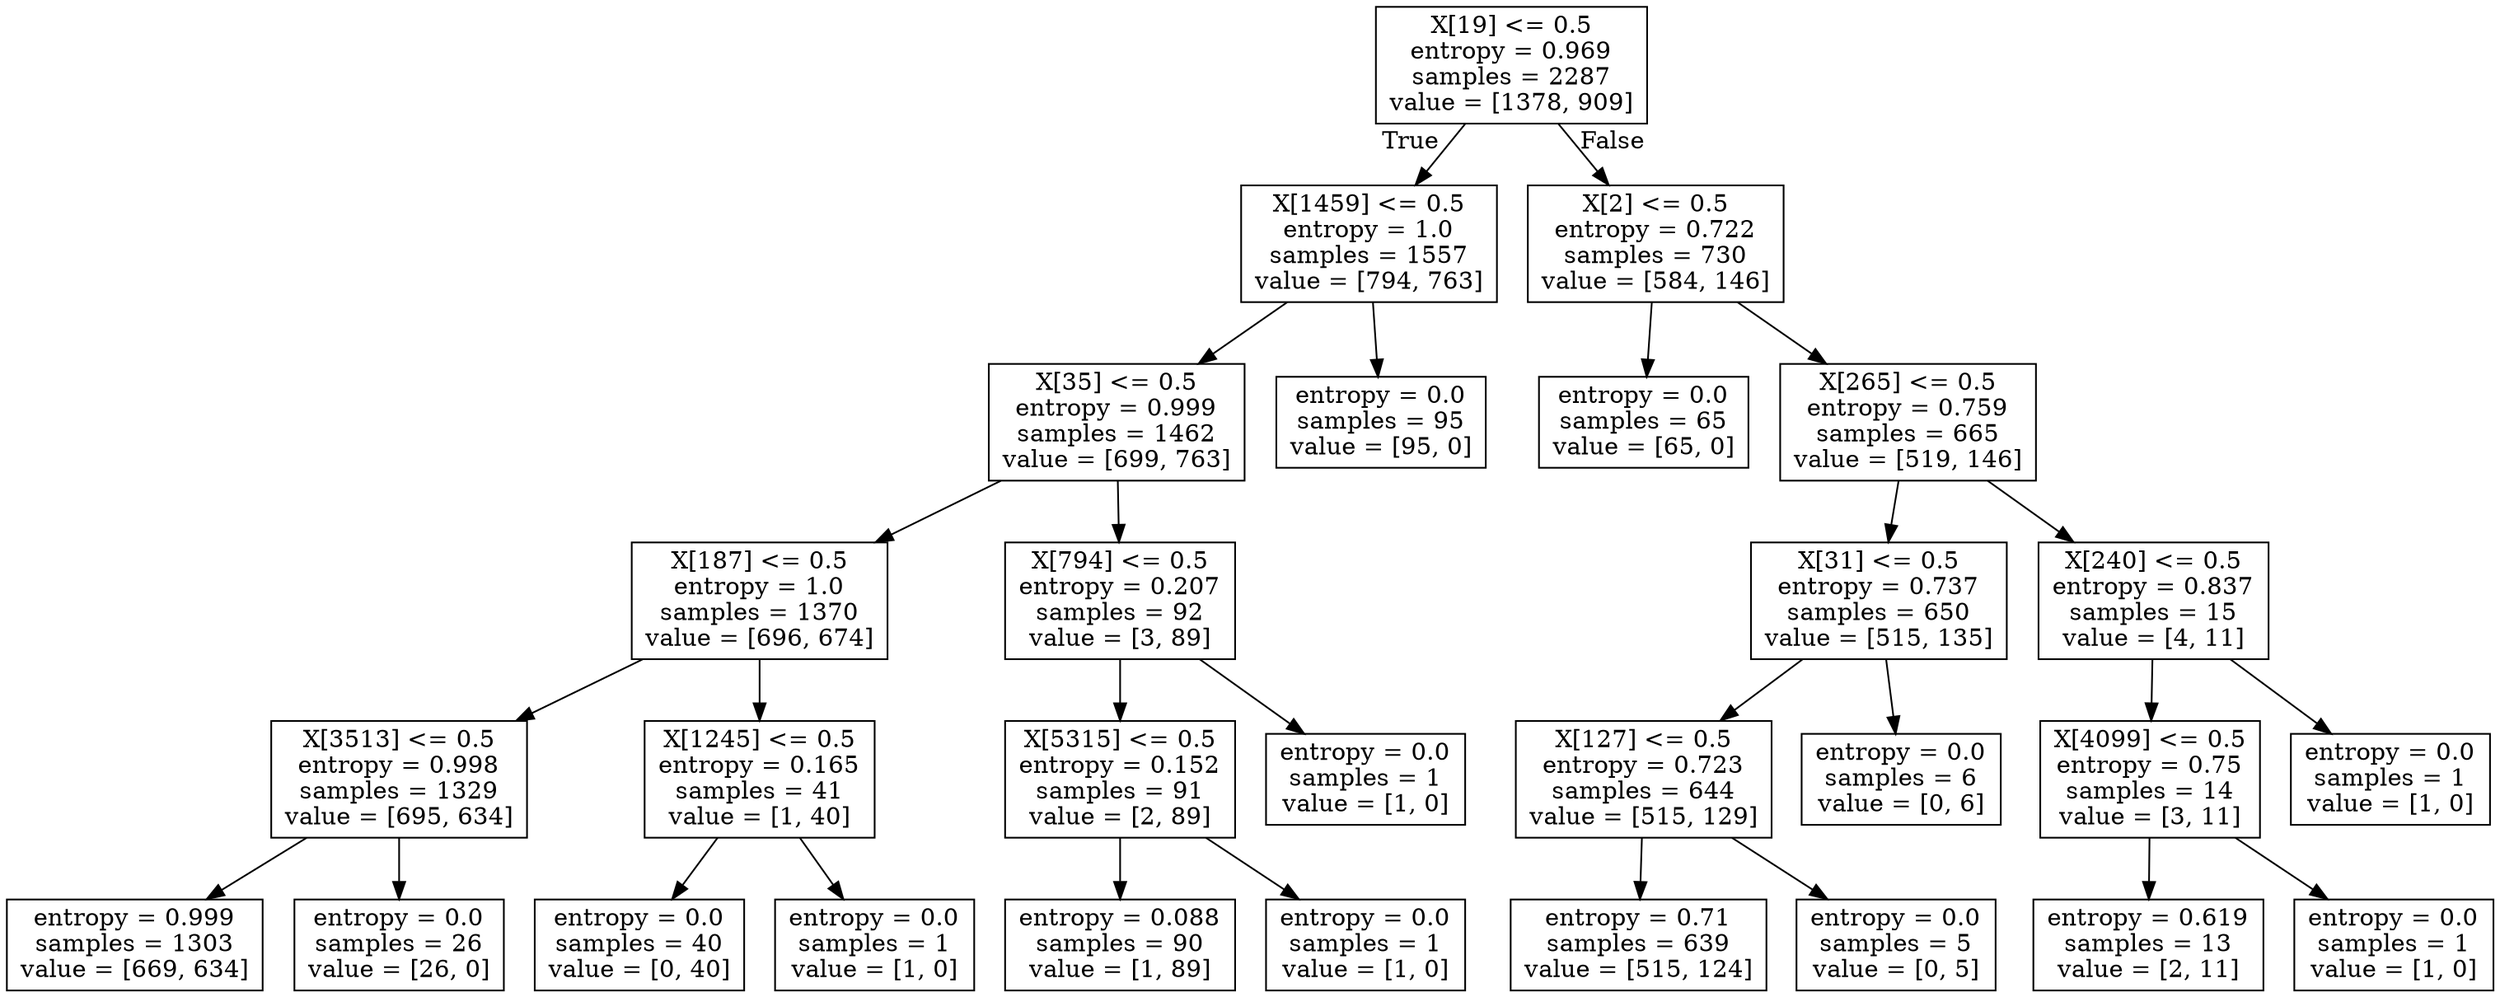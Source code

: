 digraph Tree {
node [shape=box] ;
0 [label="X[19] <= 0.5\nentropy = 0.969\nsamples = 2287\nvalue = [1378, 909]"] ;
1 [label="X[1459] <= 0.5\nentropy = 1.0\nsamples = 1557\nvalue = [794, 763]"] ;
0 -> 1 [labeldistance=2.5, labelangle=45, headlabel="True"] ;
2 [label="X[35] <= 0.5\nentropy = 0.999\nsamples = 1462\nvalue = [699, 763]"] ;
1 -> 2 ;
3 [label="X[187] <= 0.5\nentropy = 1.0\nsamples = 1370\nvalue = [696, 674]"] ;
2 -> 3 ;
4 [label="X[3513] <= 0.5\nentropy = 0.998\nsamples = 1329\nvalue = [695, 634]"] ;
3 -> 4 ;
5 [label="entropy = 0.999\nsamples = 1303\nvalue = [669, 634]"] ;
4 -> 5 ;
6 [label="entropy = 0.0\nsamples = 26\nvalue = [26, 0]"] ;
4 -> 6 ;
7 [label="X[1245] <= 0.5\nentropy = 0.165\nsamples = 41\nvalue = [1, 40]"] ;
3 -> 7 ;
8 [label="entropy = 0.0\nsamples = 40\nvalue = [0, 40]"] ;
7 -> 8 ;
9 [label="entropy = 0.0\nsamples = 1\nvalue = [1, 0]"] ;
7 -> 9 ;
10 [label="X[794] <= 0.5\nentropy = 0.207\nsamples = 92\nvalue = [3, 89]"] ;
2 -> 10 ;
11 [label="X[5315] <= 0.5\nentropy = 0.152\nsamples = 91\nvalue = [2, 89]"] ;
10 -> 11 ;
12 [label="entropy = 0.088\nsamples = 90\nvalue = [1, 89]"] ;
11 -> 12 ;
13 [label="entropy = 0.0\nsamples = 1\nvalue = [1, 0]"] ;
11 -> 13 ;
14 [label="entropy = 0.0\nsamples = 1\nvalue = [1, 0]"] ;
10 -> 14 ;
15 [label="entropy = 0.0\nsamples = 95\nvalue = [95, 0]"] ;
1 -> 15 ;
16 [label="X[2] <= 0.5\nentropy = 0.722\nsamples = 730\nvalue = [584, 146]"] ;
0 -> 16 [labeldistance=2.5, labelangle=-45, headlabel="False"] ;
17 [label="entropy = 0.0\nsamples = 65\nvalue = [65, 0]"] ;
16 -> 17 ;
18 [label="X[265] <= 0.5\nentropy = 0.759\nsamples = 665\nvalue = [519, 146]"] ;
16 -> 18 ;
19 [label="X[31] <= 0.5\nentropy = 0.737\nsamples = 650\nvalue = [515, 135]"] ;
18 -> 19 ;
20 [label="X[127] <= 0.5\nentropy = 0.723\nsamples = 644\nvalue = [515, 129]"] ;
19 -> 20 ;
21 [label="entropy = 0.71\nsamples = 639\nvalue = [515, 124]"] ;
20 -> 21 ;
22 [label="entropy = 0.0\nsamples = 5\nvalue = [0, 5]"] ;
20 -> 22 ;
23 [label="entropy = 0.0\nsamples = 6\nvalue = [0, 6]"] ;
19 -> 23 ;
24 [label="X[240] <= 0.5\nentropy = 0.837\nsamples = 15\nvalue = [4, 11]"] ;
18 -> 24 ;
25 [label="X[4099] <= 0.5\nentropy = 0.75\nsamples = 14\nvalue = [3, 11]"] ;
24 -> 25 ;
26 [label="entropy = 0.619\nsamples = 13\nvalue = [2, 11]"] ;
25 -> 26 ;
27 [label="entropy = 0.0\nsamples = 1\nvalue = [1, 0]"] ;
25 -> 27 ;
28 [label="entropy = 0.0\nsamples = 1\nvalue = [1, 0]"] ;
24 -> 28 ;
}